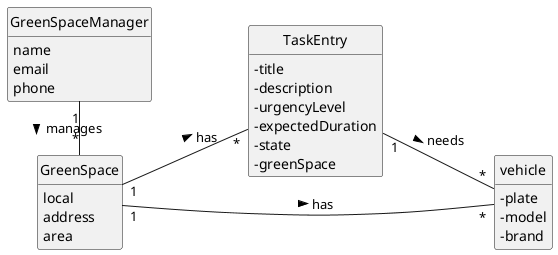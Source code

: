 @startuml
skinparam monochrome true
skinparam packageStyle rectangle
skinparam shadowing false

left to right direction
skinparam classAttributeIconSize 0

hide circle
hide methods


class GreenSpace{
    local
    address
    area
}

class "TaskEntry" {
    -title
    -description
    -urgencyLevel
    -expectedDuration
    -state
    -greenSpace
}
class GreenSpaceManager {
    name
    email
    phone
}

class vehicle{
    -plate
    -model
    -brand
}


GreenSpace "1" -- "*" "TaskEntry" : has >
GreenSpaceManager "1" - "*" GreenSpace : manages >
GreenSpace "1" -- "*" vehicle : has >
"TaskEntry" "1" -- "*" vehicle : needs >
@enduml
